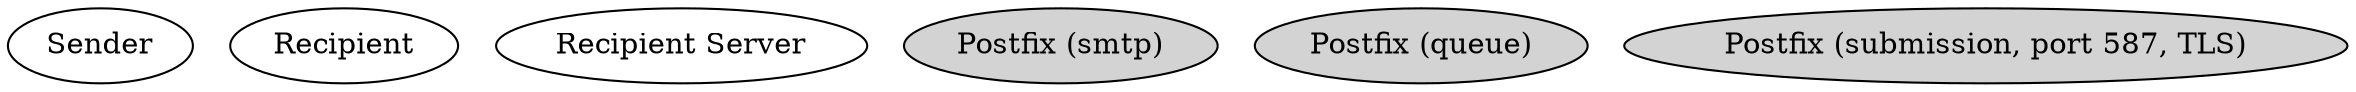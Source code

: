 



digraph outbound {#    label&"Flow of Outbound Mail"

    sender[label="Sender"]
    recipient[label="Recipient"]
    rcpt_server[label="Recipient Server"]

    postfix_smtp[label="Postfix (smtp)", style=filled]
    postfix_queue[label="Postfix (queue)", style=filled]
    postfix_submission[label="Postfix (submission, port 587, TLS)", style=filled]
}

